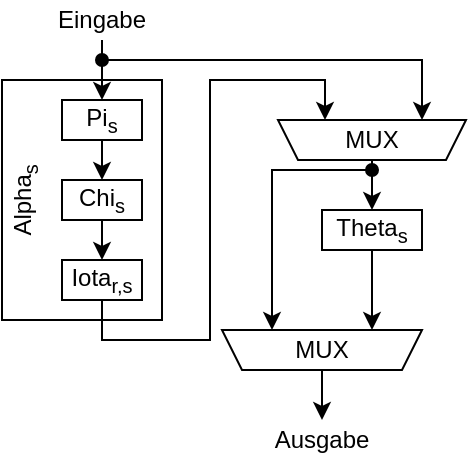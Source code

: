 <mxfile version="21.6.7" type="device">
  <diagram name="Seite-1" id="p4FFzEyfwFRbisr4tuaj">
    <mxGraphModel dx="557" dy="319" grid="1" gridSize="10" guides="1" tooltips="1" connect="1" arrows="1" fold="1" page="1" pageScale="1" pageWidth="827" pageHeight="1169" math="0" shadow="0">
      <root>
        <mxCell id="0" />
        <mxCell id="1" parent="0" />
        <mxCell id="hm6N4Bcu7I8urfzpn98E-11" value="" style="group" vertex="1" connectable="0" parent="1">
          <mxGeometry x="330" y="180" width="80" height="120" as="geometry" />
        </mxCell>
        <mxCell id="hm6N4Bcu7I8urfzpn98E-9" value="" style="rounded=0;whiteSpace=wrap;html=1;" vertex="1" parent="hm6N4Bcu7I8urfzpn98E-11">
          <mxGeometry width="80" height="120" as="geometry" />
        </mxCell>
        <mxCell id="hm6N4Bcu7I8urfzpn98E-10" value="Alpha&lt;sub&gt;s&lt;/sub&gt;" style="text;html=1;strokeColor=none;fillColor=none;align=center;verticalAlign=middle;whiteSpace=wrap;rounded=0;rotation=-90;" vertex="1" parent="hm6N4Bcu7I8urfzpn98E-11">
          <mxGeometry x="-22.857" y="55" width="68.571" height="10" as="geometry" />
        </mxCell>
        <mxCell id="hm6N4Bcu7I8urfzpn98E-5" style="edgeStyle=orthogonalEdgeStyle;rounded=0;orthogonalLoop=1;jettySize=auto;html=1;exitX=0.5;exitY=1;exitDx=0;exitDy=0;entryX=0.5;entryY=0;entryDx=0;entryDy=0;" edge="1" parent="1" source="hm6N4Bcu7I8urfzpn98E-1" target="hm6N4Bcu7I8urfzpn98E-4">
          <mxGeometry relative="1" as="geometry" />
        </mxCell>
        <mxCell id="hm6N4Bcu7I8urfzpn98E-1" value="Pi&lt;sub&gt;s&lt;/sub&gt;" style="rounded=0;whiteSpace=wrap;html=1;" vertex="1" parent="1">
          <mxGeometry x="360" y="190" width="40" height="20" as="geometry" />
        </mxCell>
        <mxCell id="hm6N4Bcu7I8urfzpn98E-3" style="edgeStyle=orthogonalEdgeStyle;rounded=0;orthogonalLoop=1;jettySize=auto;html=1;exitX=0.5;exitY=1;exitDx=0;exitDy=0;entryX=0.5;entryY=0;entryDx=0;entryDy=0;" edge="1" parent="1" source="hm6N4Bcu7I8urfzpn98E-2" target="hm6N4Bcu7I8urfzpn98E-1">
          <mxGeometry relative="1" as="geometry" />
        </mxCell>
        <mxCell id="hm6N4Bcu7I8urfzpn98E-2" value="Eingabe" style="text;html=1;strokeColor=none;fillColor=none;align=center;verticalAlign=middle;whiteSpace=wrap;rounded=0;" vertex="1" parent="1">
          <mxGeometry x="350" y="140" width="60" height="20" as="geometry" />
        </mxCell>
        <mxCell id="hm6N4Bcu7I8urfzpn98E-4" value="Chi&lt;sub&gt;s&lt;/sub&gt;" style="rounded=0;whiteSpace=wrap;html=1;" vertex="1" parent="1">
          <mxGeometry x="360" y="230" width="40" height="20" as="geometry" />
        </mxCell>
        <mxCell id="hm6N4Bcu7I8urfzpn98E-6" value="" style="endArrow=classic;html=1;rounded=0;exitX=0.5;exitY=1;exitDx=0;exitDy=0;entryX=0.5;entryY=0;entryDx=0;entryDy=0;" edge="1" parent="1" source="hm6N4Bcu7I8urfzpn98E-4" target="hm6N4Bcu7I8urfzpn98E-7">
          <mxGeometry width="50" height="50" relative="1" as="geometry">
            <mxPoint x="360" y="320" as="sourcePoint" />
            <mxPoint x="385" y="270" as="targetPoint" />
          </mxGeometry>
        </mxCell>
        <mxCell id="hm6N4Bcu7I8urfzpn98E-20" style="edgeStyle=orthogonalEdgeStyle;rounded=0;orthogonalLoop=1;jettySize=auto;html=1;exitX=0.5;exitY=1;exitDx=0;exitDy=0;entryX=0.75;entryY=1;entryDx=0;entryDy=0;" edge="1" parent="1" source="hm6N4Bcu7I8urfzpn98E-7" target="hm6N4Bcu7I8urfzpn98E-14">
          <mxGeometry relative="1" as="geometry" />
        </mxCell>
        <mxCell id="hm6N4Bcu7I8urfzpn98E-7" value="Iota&lt;sub&gt;r,s&lt;/sub&gt;" style="rounded=0;whiteSpace=wrap;html=1;" vertex="1" parent="1">
          <mxGeometry x="360" y="270" width="40" height="20" as="geometry" />
        </mxCell>
        <mxCell id="hm6N4Bcu7I8urfzpn98E-28" style="edgeStyle=orthogonalEdgeStyle;rounded=0;orthogonalLoop=1;jettySize=auto;html=1;exitX=0.5;exitY=1;exitDx=0;exitDy=0;entryX=0.25;entryY=1;entryDx=0;entryDy=0;" edge="1" parent="1" source="hm6N4Bcu7I8urfzpn98E-13" target="hm6N4Bcu7I8urfzpn98E-25">
          <mxGeometry relative="1" as="geometry" />
        </mxCell>
        <mxCell id="hm6N4Bcu7I8urfzpn98E-13" value="Theta&lt;sub&gt;s&lt;/sub&gt;" style="rounded=0;whiteSpace=wrap;html=1;" vertex="1" parent="1">
          <mxGeometry x="490" y="245" width="50" height="20" as="geometry" />
        </mxCell>
        <mxCell id="hm6N4Bcu7I8urfzpn98E-19" value="" style="endArrow=classic;html=1;rounded=0;startArrow=oval;startFill=1;entryX=0.234;entryY=1;entryDx=0;entryDy=0;entryPerimeter=0;" edge="1" parent="1" target="hm6N4Bcu7I8urfzpn98E-14">
          <mxGeometry width="50" height="50" relative="1" as="geometry">
            <mxPoint x="380" y="170" as="sourcePoint" />
            <mxPoint x="540" y="190" as="targetPoint" />
            <Array as="points">
              <mxPoint x="540" y="170" />
            </Array>
          </mxGeometry>
        </mxCell>
        <mxCell id="hm6N4Bcu7I8urfzpn98E-22" style="edgeStyle=orthogonalEdgeStyle;rounded=0;orthogonalLoop=1;jettySize=auto;html=1;exitX=0.5;exitY=0;exitDx=0;exitDy=0;entryX=0.5;entryY=0;entryDx=0;entryDy=0;" edge="1" parent="1" source="hm6N4Bcu7I8urfzpn98E-14" target="hm6N4Bcu7I8urfzpn98E-13">
          <mxGeometry relative="1" as="geometry" />
        </mxCell>
        <mxCell id="hm6N4Bcu7I8urfzpn98E-23" value="" style="group" vertex="1" connectable="0" parent="1">
          <mxGeometry x="468" y="200" width="94" height="20" as="geometry" />
        </mxCell>
        <mxCell id="hm6N4Bcu7I8urfzpn98E-14" value="" style="shape=trapezoid;perimeter=trapezoidPerimeter;whiteSpace=wrap;html=1;fixedSize=1;rotation=-180;size=10;" vertex="1" parent="hm6N4Bcu7I8urfzpn98E-23">
          <mxGeometry width="94" height="20" as="geometry" />
        </mxCell>
        <mxCell id="hm6N4Bcu7I8urfzpn98E-21" value="MUX" style="text;html=1;strokeColor=none;fillColor=none;align=center;verticalAlign=middle;whiteSpace=wrap;rounded=0;" vertex="1" parent="hm6N4Bcu7I8urfzpn98E-23">
          <mxGeometry x="27" y="5" width="40" height="10" as="geometry" />
        </mxCell>
        <mxCell id="hm6N4Bcu7I8urfzpn98E-25" value="" style="shape=trapezoid;perimeter=trapezoidPerimeter;whiteSpace=wrap;html=1;fixedSize=1;rotation=-180;size=10;" vertex="1" parent="1">
          <mxGeometry x="440" y="305" width="100" height="20" as="geometry" />
        </mxCell>
        <mxCell id="hm6N4Bcu7I8urfzpn98E-29" value="" style="endArrow=classic;html=1;rounded=0;entryX=0.75;entryY=1;entryDx=0;entryDy=0;startArrow=oval;startFill=1;" edge="1" parent="1" target="hm6N4Bcu7I8urfzpn98E-25">
          <mxGeometry width="50" height="50" relative="1" as="geometry">
            <mxPoint x="515" y="225" as="sourcePoint" />
            <mxPoint x="470" y="305" as="targetPoint" />
            <Array as="points">
              <mxPoint x="465" y="225" />
            </Array>
          </mxGeometry>
        </mxCell>
        <mxCell id="hm6N4Bcu7I8urfzpn98E-30" value="MUX" style="text;html=1;strokeColor=none;fillColor=none;align=center;verticalAlign=middle;whiteSpace=wrap;rounded=0;" vertex="1" parent="1">
          <mxGeometry x="470" y="310" width="40" height="10" as="geometry" />
        </mxCell>
        <mxCell id="hm6N4Bcu7I8urfzpn98E-31" value="" style="endArrow=classic;html=1;rounded=0;exitX=0.5;exitY=0;exitDx=0;exitDy=0;" edge="1" parent="1" source="hm6N4Bcu7I8urfzpn98E-25">
          <mxGeometry width="50" height="50" relative="1" as="geometry">
            <mxPoint x="490" y="390" as="sourcePoint" />
            <mxPoint x="490" y="350" as="targetPoint" />
          </mxGeometry>
        </mxCell>
        <mxCell id="hm6N4Bcu7I8urfzpn98E-32" value="Ausgabe" style="text;html=1;strokeColor=none;fillColor=none;align=center;verticalAlign=middle;whiteSpace=wrap;rounded=0;" vertex="1" parent="1">
          <mxGeometry x="460" y="350" width="60" height="20" as="geometry" />
        </mxCell>
      </root>
    </mxGraphModel>
  </diagram>
</mxfile>
